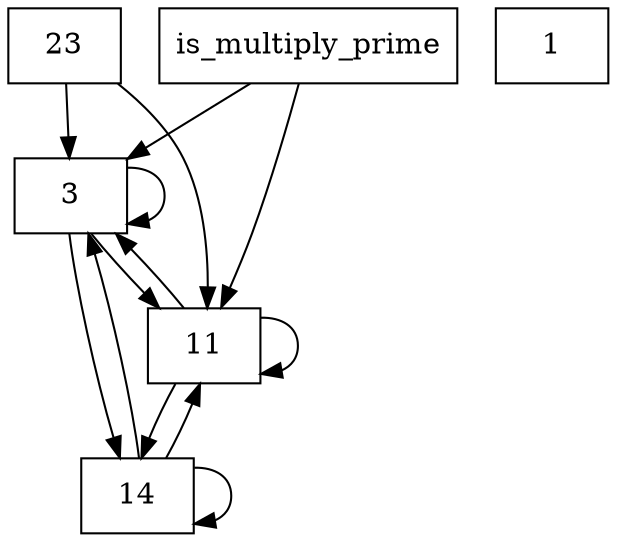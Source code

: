 digraph {
    node [shape=rectangle]
    
    node0 [label="is_multiply_prime"]
    node1 [label="1"]
    node2 [label="3"]
    node3 [label="11"]
    node4 [label="14"]
    node5 [label="23"]
    
    node0 -> node2
    node0 -> node3
    node2 -> node2
    node2 -> node3
    node2 -> node4
    node3 -> node3
    node3 -> node2
    node3 -> node4
    node4 -> node4
    node4 -> node2
    node4 -> node3
    node5 -> node2
    node5 -> node3
}
